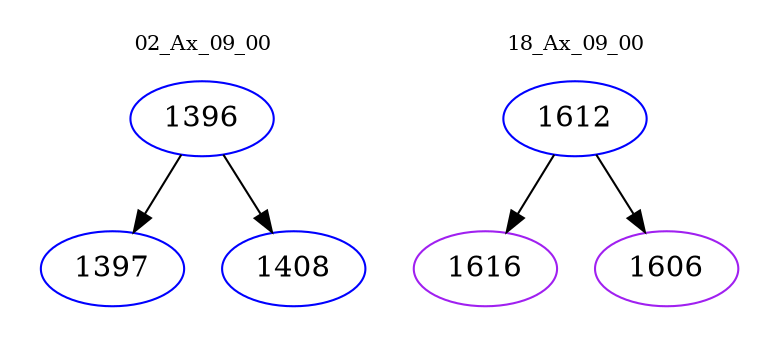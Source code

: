 digraph{
subgraph cluster_0 {
color = white
label = "02_Ax_09_00";
fontsize=10;
T0_1396 [label="1396", color="blue"]
T0_1396 -> T0_1397 [color="black"]
T0_1397 [label="1397", color="blue"]
T0_1396 -> T0_1408 [color="black"]
T0_1408 [label="1408", color="blue"]
}
subgraph cluster_1 {
color = white
label = "18_Ax_09_00";
fontsize=10;
T1_1612 [label="1612", color="blue"]
T1_1612 -> T1_1616 [color="black"]
T1_1616 [label="1616", color="purple"]
T1_1612 -> T1_1606 [color="black"]
T1_1606 [label="1606", color="purple"]
}
}
